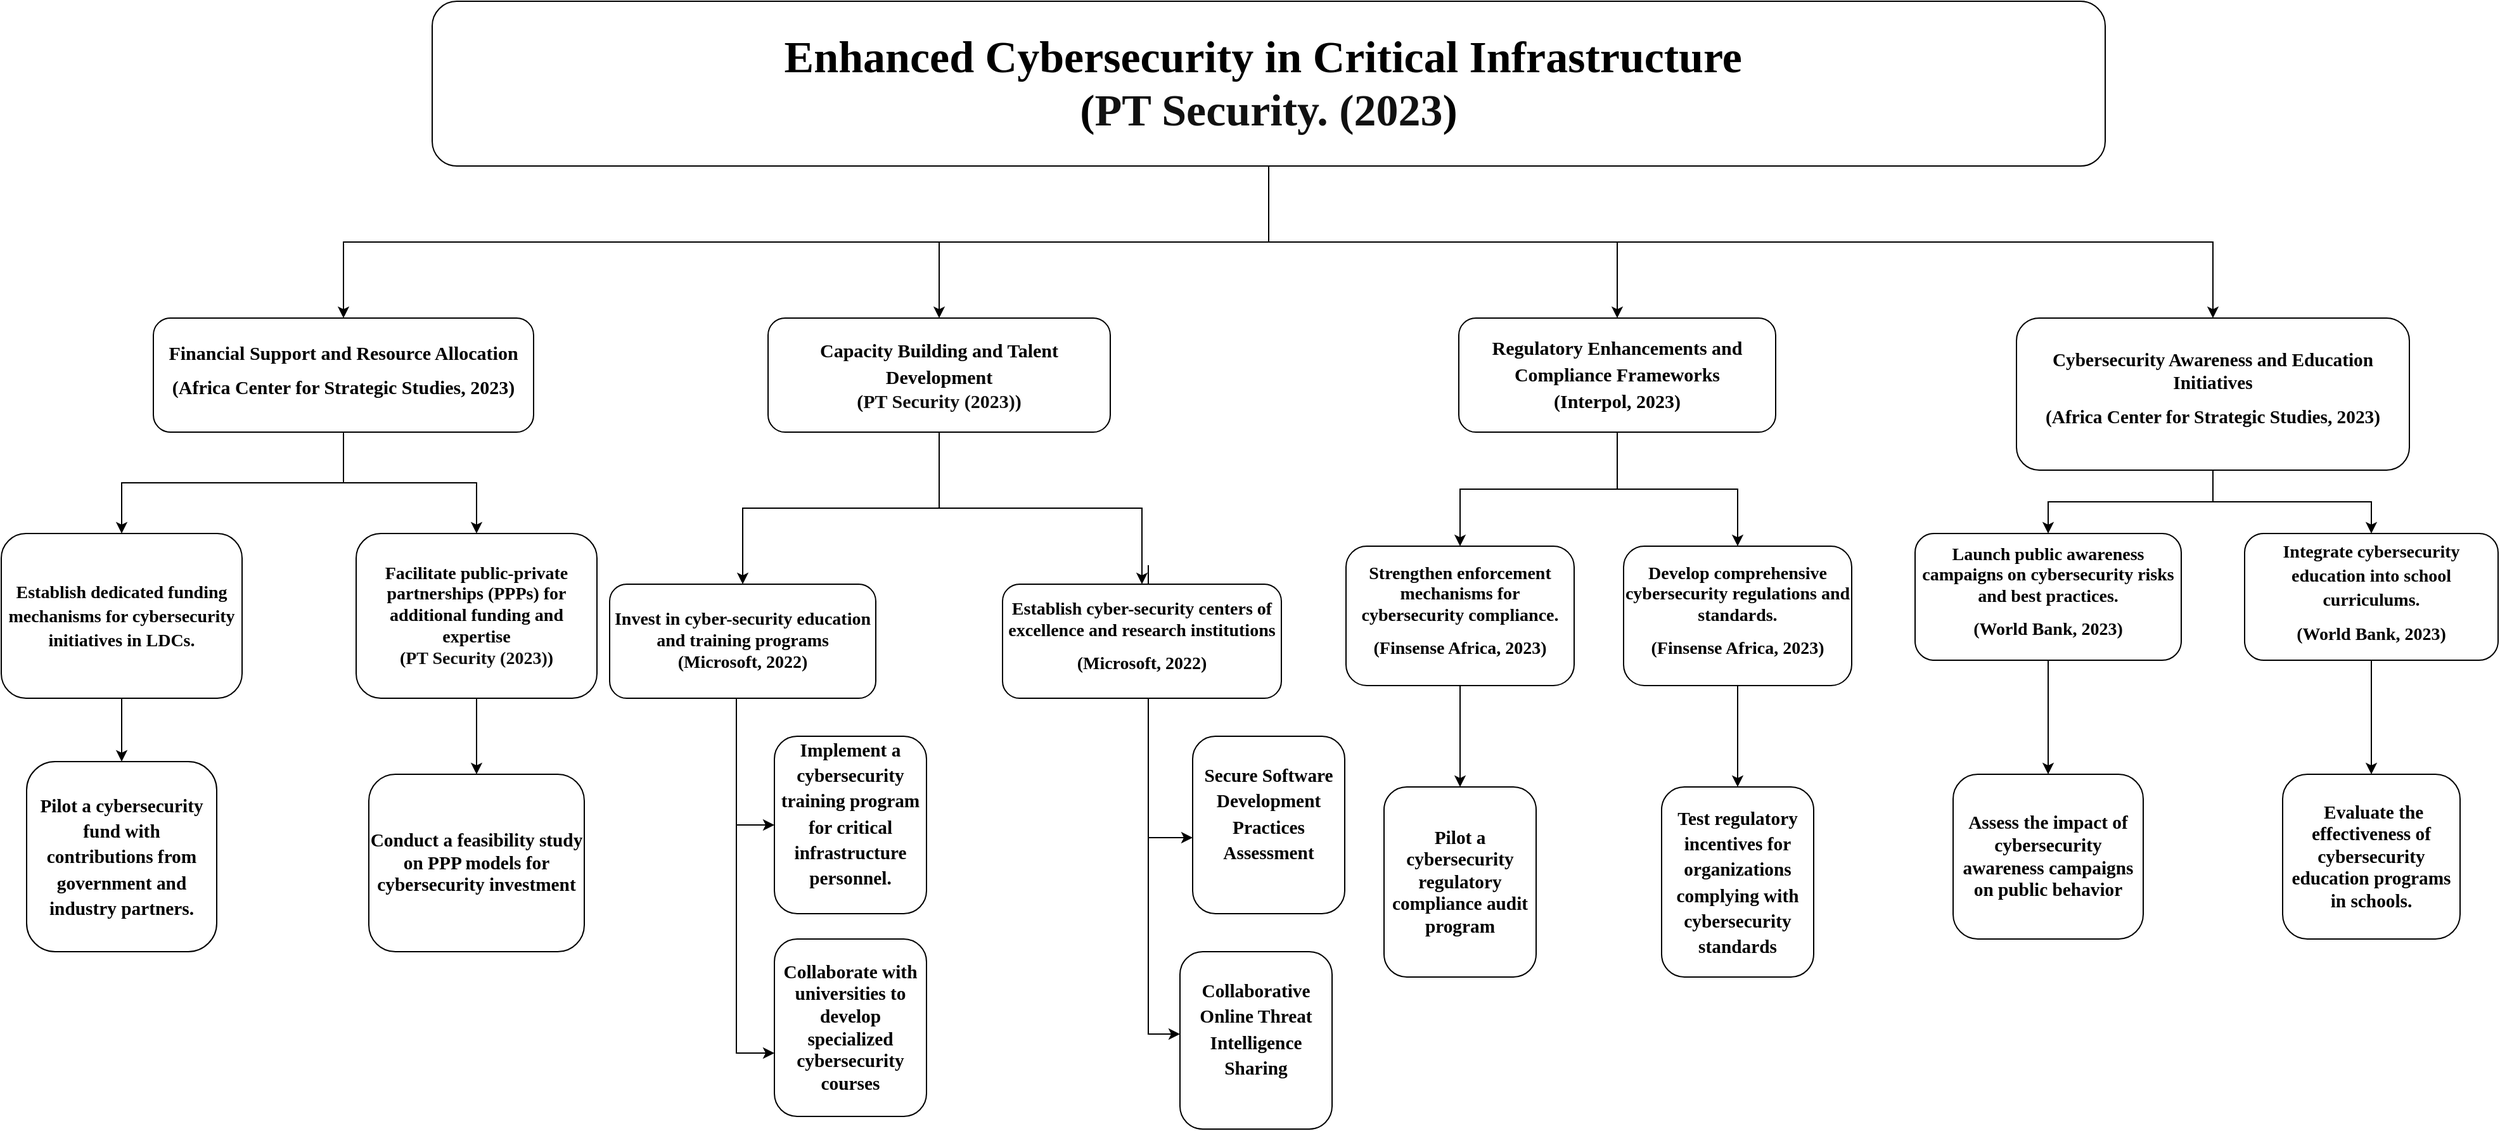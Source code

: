 <mxfile version="24.4.4" type="github">
  <diagram name="Page-1" id="qbcw0_QGkUB2L4nBPmKO">
    <mxGraphModel dx="3080" dy="802" grid="1" gridSize="10" guides="1" tooltips="1" connect="1" arrows="1" fold="1" page="1" pageScale="1" pageWidth="850" pageHeight="1100" background="none" math="0" shadow="0">
      <root>
        <mxCell id="0" />
        <mxCell id="1" parent="0" />
        <mxCell id="e39YhttfQh6g9qLsBfuA-8" value="" style="edgeStyle=orthogonalEdgeStyle;rounded=0;orthogonalLoop=1;jettySize=auto;html=1;fontFamily=Comic Sans MS;fontStyle=1" parent="1" source="e39YhttfQh6g9qLsBfuA-2" target="e39YhttfQh6g9qLsBfuA-7" edge="1">
          <mxGeometry relative="1" as="geometry" />
        </mxCell>
        <mxCell id="e39YhttfQh6g9qLsBfuA-10" value="" style="edgeStyle=orthogonalEdgeStyle;rounded=0;orthogonalLoop=1;jettySize=auto;html=1;fontFamily=Comic Sans MS;fontStyle=1" parent="1" source="e39YhttfQh6g9qLsBfuA-2" target="e39YhttfQh6g9qLsBfuA-9" edge="1">
          <mxGeometry relative="1" as="geometry" />
        </mxCell>
        <mxCell id="e39YhttfQh6g9qLsBfuA-14" value="" style="edgeStyle=orthogonalEdgeStyle;rounded=0;orthogonalLoop=1;jettySize=auto;html=1;fontFamily=Comic Sans MS;fontStyle=1" parent="1" source="e39YhttfQh6g9qLsBfuA-2" target="e39YhttfQh6g9qLsBfuA-13" edge="1">
          <mxGeometry relative="1" as="geometry" />
        </mxCell>
        <mxCell id="e39YhttfQh6g9qLsBfuA-20" value="" style="edgeStyle=orthogonalEdgeStyle;rounded=0;orthogonalLoop=1;jettySize=auto;html=1;fontFamily=Comic Sans MS;fontStyle=1" parent="1" source="e39YhttfQh6g9qLsBfuA-2" target="e39YhttfQh6g9qLsBfuA-19" edge="1">
          <mxGeometry relative="1" as="geometry" />
        </mxCell>
        <mxCell id="e39YhttfQh6g9qLsBfuA-2" value="&lt;span style=&quot;font-size: 35px;&quot; id=&quot;docs-internal-guid-f4f1dec3-7fff-86c7-fe9e-d08dac1e3e18&quot;&gt;&lt;span style=&quot;font-size: 35px; background-color: transparent; font-variant-numeric: normal; font-variant-east-asian: normal; font-variant-alternates: normal; font-variant-position: normal; vertical-align: baseline; white-space-collapse: preserve;&quot;&gt;Enhanced Cybersecurity in Critical Infrastructure &lt;/span&gt;&lt;/span&gt;&lt;div style=&quot;font-size: 35px;&quot;&gt;&lt;span style=&quot;font-size: 35px;&quot;&gt;&lt;span style=&quot;font-size: 35px; background-color: transparent; font-variant-numeric: normal; font-variant-east-asian: normal; font-variant-alternates: normal; font-variant-position: normal; vertical-align: baseline; white-space-collapse: preserve;&quot;&gt;(&lt;/span&gt;&lt;/span&gt;&lt;span style=&quot;background-color: rgb(255, 255, 255); color: rgb(17, 17, 17); font-size: 35px; text-align: left;&quot;&gt;PT Security. (2023&lt;/span&gt;&lt;span style=&quot;background-color: transparent; white-space-collapse: preserve; font-size: 35px;&quot;&gt;)&lt;/span&gt;&lt;/div&gt;" style="whiteSpace=wrap;html=1;gradientDirection=east;rounded=1;fontSize=35;fontFamily=Comic Sans MS;fontStyle=1" parent="1" vertex="1">
          <mxGeometry x="-550" y="30" width="1320" height="130" as="geometry" />
        </mxCell>
        <mxCell id="e39YhttfQh6g9qLsBfuA-34" value="" style="edgeStyle=orthogonalEdgeStyle;rounded=0;orthogonalLoop=1;jettySize=auto;html=1;fontFamily=Comic Sans MS;fontStyle=1" parent="1" source="e39YhttfQh6g9qLsBfuA-7" target="e39YhttfQh6g9qLsBfuA-33" edge="1">
          <mxGeometry relative="1" as="geometry" />
        </mxCell>
        <mxCell id="e39YhttfQh6g9qLsBfuA-36" value="" style="edgeStyle=orthogonalEdgeStyle;rounded=0;orthogonalLoop=1;jettySize=auto;html=1;fontFamily=Comic Sans MS;fontStyle=1" parent="1" source="e39YhttfQh6g9qLsBfuA-7" target="e39YhttfQh6g9qLsBfuA-35" edge="1">
          <mxGeometry relative="1" as="geometry" />
        </mxCell>
        <mxCell id="e39YhttfQh6g9qLsBfuA-7" value="&lt;span style=&quot;font-size: 15px;&quot; id=&quot;docs-internal-guid-b18fc274-7fff-4afe-53f8-195ce8988570&quot;&gt;&lt;p dir=&quot;ltr&quot; style=&quot;line-height: 1.38; margin-top: 0pt; margin-bottom: 0pt; font-size: 15px;&quot;&gt;&lt;span style=&quot;font-size: 15px; background-color: transparent; font-variant-numeric: normal; font-variant-east-asian: normal; font-variant-alternates: normal; font-variant-position: normal; vertical-align: baseline; white-space-collapse: preserve;&quot;&gt;Regulatory Enhancements and Compliance Frameworks&lt;/span&gt;&lt;/p&gt;&lt;p dir=&quot;ltr&quot; style=&quot;line-height: 1.38; margin-top: 0pt; margin-bottom: 0pt; font-size: 15px;&quot;&gt;&lt;span style=&quot;background-color: transparent; font-size: 15px; white-space-collapse: preserve; text-indent: -36pt;&quot;&gt;(Interpol, 2023)&lt;/span&gt;&lt;/p&gt;&lt;/span&gt;" style="whiteSpace=wrap;html=1;gradientDirection=east;rounded=1;fontFamily=Comic Sans MS;fontSize=15;fontStyle=1" parent="1" vertex="1">
          <mxGeometry x="260" y="280" width="250" height="90" as="geometry" />
        </mxCell>
        <mxCell id="e39YhttfQh6g9qLsBfuA-50" value="" style="edgeStyle=orthogonalEdgeStyle;rounded=0;orthogonalLoop=1;jettySize=auto;html=1;fontFamily=Comic Sans MS;fontStyle=1" parent="1" source="e39YhttfQh6g9qLsBfuA-9" target="e39YhttfQh6g9qLsBfuA-49" edge="1">
          <mxGeometry relative="1" as="geometry" />
        </mxCell>
        <mxCell id="e39YhttfQh6g9qLsBfuA-52" value="" style="edgeStyle=orthogonalEdgeStyle;rounded=0;orthogonalLoop=1;jettySize=auto;html=1;fontFamily=Comic Sans MS;fontStyle=1" parent="1" source="e39YhttfQh6g9qLsBfuA-9" target="e39YhttfQh6g9qLsBfuA-51" edge="1">
          <mxGeometry relative="1" as="geometry" />
        </mxCell>
        <mxCell id="e39YhttfQh6g9qLsBfuA-9" value="&lt;span style=&quot;font-size: 15px;&quot; id=&quot;docs-internal-guid-cc9d6333-7fff-6a8c-3ab8-d3a8226ca76d&quot;&gt;&lt;span style=&quot;font-size: 15px; background-color: transparent; font-variant-numeric: normal; font-variant-east-asian: normal; font-variant-alternates: normal; font-variant-position: normal; vertical-align: baseline; white-space-collapse: preserve;&quot;&gt;Financial Support and Resource Allocation&lt;/span&gt;&lt;/span&gt;&lt;div style=&quot;font-size: 15px;&quot;&gt;&lt;span style=&quot;font-size: 15px;&quot; id=&quot;docs-internal-guid-babed1f7-7fff-7fd7-703a-34e5aa5de9e6&quot;&gt;&lt;p dir=&quot;ltr&quot; style=&quot;line-height: 2.4; text-indent: -36pt; margin-top: 0pt; margin-bottom: 0pt; padding: 0pt 0pt 0pt 36pt; font-size: 15px;&quot;&gt;&lt;span style=&quot;background-color: transparent; font-variant-numeric: normal; font-variant-east-asian: normal; font-variant-alternates: normal; font-variant-position: normal; vertical-align: baseline; white-space-collapse: preserve; font-size: 15px;&quot;&gt;&lt;font style=&quot;font-size: 15px;&quot;&gt;(Africa Center for Strategic Studies, 2023)&lt;/font&gt;&lt;/span&gt;&lt;/p&gt;&lt;/span&gt;&lt;/div&gt;" style="whiteSpace=wrap;html=1;gradientDirection=east;rounded=1;fontFamily=Comic Sans MS;fontSize=15;fontStyle=1" parent="1" vertex="1">
          <mxGeometry x="-770" y="280" width="300" height="90" as="geometry" />
        </mxCell>
        <mxCell id="e39YhttfQh6g9qLsBfuA-42" value="" style="edgeStyle=orthogonalEdgeStyle;rounded=0;orthogonalLoop=1;jettySize=auto;html=1;fontFamily=Comic Sans MS;fontStyle=1" parent="1" source="e39YhttfQh6g9qLsBfuA-13" target="e39YhttfQh6g9qLsBfuA-41" edge="1">
          <mxGeometry relative="1" as="geometry" />
        </mxCell>
        <mxCell id="e39YhttfQh6g9qLsBfuA-44" value="" style="edgeStyle=orthogonalEdgeStyle;rounded=0;orthogonalLoop=1;jettySize=auto;html=1;fontFamily=Comic Sans MS;fontStyle=1" parent="1" source="e39YhttfQh6g9qLsBfuA-13" target="e39YhttfQh6g9qLsBfuA-43" edge="1">
          <mxGeometry relative="1" as="geometry" />
        </mxCell>
        <mxCell id="e39YhttfQh6g9qLsBfuA-13" value="&lt;span id=&quot;docs-internal-guid-c67d08ce-7fff-69de-2ffb-74023b6b5d5c&quot;&gt;&lt;span style=&quot;font-size: 11pt; background-color: transparent; font-variant-numeric: normal; font-variant-east-asian: normal; font-variant-alternates: normal; font-variant-position: normal; vertical-align: baseline; white-space-collapse: preserve;&quot;&gt;Cybersecurity Awareness and Education Initiatives&lt;/span&gt;&lt;/span&gt;&lt;div&gt;&lt;span id=&quot;docs-internal-guid-c044168c-7fff-daa0-371e-77d8d1085ccb&quot;&gt;&lt;p style=&quot;line-height:2.4;text-indent: -36pt;margin-top:0pt;margin-bottom:0pt;padding:0pt 0pt 0pt 36pt;&quot; dir=&quot;ltr&quot;&gt;&lt;span style=&quot;font-size: 11pt; background-color: transparent; font-variant-numeric: normal; font-variant-east-asian: normal; font-variant-alternates: normal; font-variant-position: normal; vertical-align: baseline; white-space-collapse: preserve;&quot;&gt;(Africa Center for Strategic Studies, 2023)&lt;/span&gt;&lt;/p&gt;&lt;/span&gt;&lt;/div&gt;" style="whiteSpace=wrap;html=1;gradientDirection=east;rounded=1;fontFamily=Comic Sans MS;fontStyle=1" parent="1" vertex="1">
          <mxGeometry x="700" y="280" width="310" height="120" as="geometry" />
        </mxCell>
        <mxCell id="e39YhttfQh6g9qLsBfuA-22" value="" style="edgeStyle=orthogonalEdgeStyle;rounded=0;orthogonalLoop=1;jettySize=auto;html=1;fontFamily=Comic Sans MS;fontStyle=1" parent="1" source="e39YhttfQh6g9qLsBfuA-19" target="e39YhttfQh6g9qLsBfuA-21" edge="1">
          <mxGeometry relative="1" as="geometry" />
        </mxCell>
        <mxCell id="e39YhttfQh6g9qLsBfuA-24" value="" style="edgeStyle=orthogonalEdgeStyle;rounded=0;orthogonalLoop=1;jettySize=auto;html=1;fontFamily=Comic Sans MS;fontStyle=1" parent="1" source="e39YhttfQh6g9qLsBfuA-19" target="e39YhttfQh6g9qLsBfuA-23" edge="1">
          <mxGeometry relative="1" as="geometry" />
        </mxCell>
        <mxCell id="e39YhttfQh6g9qLsBfuA-19" value="&lt;span style=&quot;font-size: 15px;&quot; id=&quot;docs-internal-guid-990a0c09-7fff-07dc-5c46-0e6442948d26&quot;&gt;&lt;p dir=&quot;ltr&quot; style=&quot;line-height: 1.38; margin-top: 0pt; margin-bottom: 0pt; font-size: 15px;&quot;&gt;&lt;span style=&quot;font-size: 15px; background-color: transparent; font-variant-numeric: normal; font-variant-east-asian: normal; font-variant-alternates: normal; font-variant-position: normal; vertical-align: baseline; white-space-collapse: preserve;&quot;&gt;Capacity Building and Talent Development&lt;/span&gt;&lt;/p&gt;&lt;div style=&quot;font-size: 15px;&quot;&gt;&lt;span style=&quot;font-size: 15px; background-color: transparent; font-variant-numeric: normal; font-variant-east-asian: normal; font-variant-alternates: normal; font-variant-position: normal; vertical-align: baseline; white-space-collapse: preserve;&quot;&gt;(&lt;/span&gt;&lt;span style=&quot;background-color: rgb(255, 255, 255); color: rgb(17, 17, 17); font-size: 15px; text-align: left;&quot;&gt;PT Security (2023)&lt;/span&gt;&lt;span style=&quot;background-color: transparent; font-size: 15px; white-space-collapse: preserve;&quot;&gt;)&lt;/span&gt;&lt;/div&gt;&lt;/span&gt;" style="whiteSpace=wrap;html=1;gradientDirection=east;rounded=1;fontFamily=Comic Sans MS;fontSize=15;fontStyle=1" parent="1" vertex="1">
          <mxGeometry x="-285" y="280" width="270" height="90" as="geometry" />
        </mxCell>
        <mxCell id="e39YhttfQh6g9qLsBfuA-26" value="" style="edgeStyle=orthogonalEdgeStyle;rounded=0;orthogonalLoop=1;jettySize=auto;html=1;fontFamily=Comic Sans MS;fontStyle=1" parent="1" source="e39YhttfQh6g9qLsBfuA-21" target="e39YhttfQh6g9qLsBfuA-25" edge="1">
          <mxGeometry relative="1" as="geometry">
            <Array as="points">
              <mxPoint x="-310" y="680" />
            </Array>
          </mxGeometry>
        </mxCell>
        <mxCell id="e39YhttfQh6g9qLsBfuA-28" value="" style="edgeStyle=orthogonalEdgeStyle;rounded=0;orthogonalLoop=1;jettySize=auto;html=1;fontFamily=Comic Sans MS;fontStyle=1" parent="1" source="e39YhttfQh6g9qLsBfuA-21" target="e39YhttfQh6g9qLsBfuA-27" edge="1">
          <mxGeometry relative="1" as="geometry">
            <Array as="points">
              <mxPoint x="-310" y="860" />
            </Array>
          </mxGeometry>
        </mxCell>
        <mxCell id="e39YhttfQh6g9qLsBfuA-21" value="&lt;span id=&quot;docs-internal-guid-485b95d7-7fff-4483-19b6-c63915ce63f2&quot; style=&quot;font-size: 14px;&quot;&gt;&lt;span style=&quot;font-size: 14px; background-color: transparent; font-variant-numeric: normal; font-variant-east-asian: normal; font-variant-alternates: normal; font-variant-position: normal; vertical-align: baseline; white-space-collapse: preserve;&quot;&gt;Invest in cyber-security education and training programs&lt;/span&gt;&lt;/span&gt;&lt;div style=&quot;font-size: 14px;&quot;&gt;&lt;span style=&quot;background-color: transparent; font-size: 14px; white-space-collapse: preserve; text-indent: -36pt;&quot;&gt;(Microsoft, 2022)&lt;/span&gt;&lt;/div&gt;" style="whiteSpace=wrap;html=1;gradientDirection=east;rounded=1;fontFamily=Comic Sans MS;fontSize=14;fontStyle=1" parent="1" vertex="1">
          <mxGeometry x="-410" y="490" width="210" height="90" as="geometry" />
        </mxCell>
        <mxCell id="e39YhttfQh6g9qLsBfuA-30" value="" style="edgeStyle=orthogonalEdgeStyle;rounded=0;orthogonalLoop=1;jettySize=auto;html=1;fontFamily=Comic Sans MS;fontStyle=1" parent="1" edge="1">
          <mxGeometry relative="1" as="geometry">
            <mxPoint x="15" y="475" as="sourcePoint" />
            <mxPoint x="40" y="845" as="targetPoint" />
            <Array as="points">
              <mxPoint x="15" y="845" />
            </Array>
          </mxGeometry>
        </mxCell>
        <mxCell id="e39YhttfQh6g9qLsBfuA-32" value="" style="edgeStyle=orthogonalEdgeStyle;rounded=0;orthogonalLoop=1;jettySize=auto;html=1;fontFamily=Comic Sans MS;fontStyle=1" parent="1" source="e39YhttfQh6g9qLsBfuA-23" target="e39YhttfQh6g9qLsBfuA-31" edge="1">
          <mxGeometry relative="1" as="geometry">
            <Array as="points">
              <mxPoint x="15" y="690" />
            </Array>
          </mxGeometry>
        </mxCell>
        <mxCell id="e39YhttfQh6g9qLsBfuA-23" value="&lt;span id=&quot;docs-internal-guid-18b46ba3-7fff-d74f-bfe8-685734410107&quot; style=&quot;font-size: 14px;&quot;&gt;&lt;span style=&quot;font-size: 14px; background-color: transparent; font-variant-numeric: normal; font-variant-east-asian: normal; font-variant-alternates: normal; font-variant-position: normal; vertical-align: baseline; white-space-collapse: preserve;&quot;&gt;Establish cyber-security centers of excellence and research institutions&lt;/span&gt;&lt;/span&gt;&lt;div style=&quot;font-size: 14px;&quot;&gt;&lt;span id=&quot;docs-internal-guid-ec48a3c2-7fff-95ab-d851-11cc80c9805e&quot; style=&quot;font-size: 14px;&quot;&gt;&lt;p style=&quot;line-height: 2.4; text-indent: -36pt; margin-top: 0pt; margin-bottom: 0pt; padding: 0pt 0pt 0pt 36pt; font-size: 14px;&quot; dir=&quot;ltr&quot;&gt;&lt;span style=&quot;font-size: 14px; background-color: transparent; font-variant-numeric: normal; font-variant-east-asian: normal; font-variant-alternates: normal; font-variant-position: normal; vertical-align: baseline; white-space-collapse: preserve;&quot;&gt;(Microsoft, 2022)&lt;/span&gt;&lt;/p&gt;&lt;/span&gt;&lt;/div&gt;" style="whiteSpace=wrap;html=1;gradientDirection=east;rounded=1;fontFamily=Comic Sans MS;fontSize=14;fontStyle=1" parent="1" vertex="1">
          <mxGeometry x="-100" y="490" width="220" height="90" as="geometry" />
        </mxCell>
        <mxCell id="e39YhttfQh6g9qLsBfuA-25" value="&lt;span id=&quot;docs-internal-guid-861550bc-7fff-abbb-05d8-247e7f832565&quot;&gt;&lt;p style=&quot;line-height:1.38;margin-top:0pt;margin-bottom:0pt;&quot; dir=&quot;ltr&quot;&gt;&lt;span style=&quot;font-size: 11pt; background-color: transparent; font-variant-numeric: normal; font-variant-east-asian: normal; font-variant-alternates: normal; font-variant-position: normal; vertical-align: baseline; white-space-collapse: preserve;&quot;&gt;Implement a cybersecurity training program for critical infrastructure personnel.&lt;/span&gt;&lt;/p&gt;&lt;div&gt;&lt;span style=&quot;font-size: 11pt; background-color: transparent; font-variant-numeric: normal; font-variant-east-asian: normal; font-variant-alternates: normal; font-variant-position: normal; vertical-align: baseline; white-space-collapse: preserve;&quot;&gt;&lt;br&gt;&lt;/span&gt;&lt;/div&gt;&lt;/span&gt;" style="whiteSpace=wrap;html=1;gradientDirection=east;rounded=1;fontFamily=Comic Sans MS;fontStyle=1" parent="1" vertex="1">
          <mxGeometry x="-280" y="610" width="120" height="140" as="geometry" />
        </mxCell>
        <mxCell id="e39YhttfQh6g9qLsBfuA-27" value="&lt;span id=&quot;docs-internal-guid-a274a397-7fff-2ead-f305-4d36a65ef558&quot;&gt;&lt;span style=&quot;font-size: 11pt; background-color: transparent; font-variant-numeric: normal; font-variant-east-asian: normal; font-variant-alternates: normal; font-variant-position: normal; vertical-align: baseline; white-space-collapse: preserve;&quot;&gt;Collaborate with universities to develop specialized cybersecurity courses&lt;/span&gt;&lt;/span&gt;" style="whiteSpace=wrap;html=1;gradientDirection=east;rounded=1;fontFamily=Comic Sans MS;fontStyle=1" parent="1" vertex="1">
          <mxGeometry x="-280" y="770" width="120" height="140" as="geometry" />
        </mxCell>
        <mxCell id="e39YhttfQh6g9qLsBfuA-29" value="&lt;span id=&quot;docs-internal-guid-a18de563-7fff-5fc9-9cf2-ea263a337493&quot;&gt;&lt;p style=&quot;line-height:1.38;margin-top:0pt;margin-bottom:0pt;&quot; dir=&quot;ltr&quot;&gt;&lt;span style=&quot;font-size: 11pt; background-color: transparent; font-variant-numeric: normal; font-variant-east-asian: normal; font-variant-alternates: normal; font-variant-position: normal; vertical-align: baseline; white-space-collapse: preserve;&quot;&gt;Collaborative Online Threat Intelligence Sharing&lt;/span&gt;&lt;/p&gt;&lt;div&gt;&lt;span style=&quot;font-size: 11pt; background-color: transparent; font-variant-numeric: normal; font-variant-east-asian: normal; font-variant-alternates: normal; font-variant-position: normal; vertical-align: baseline; white-space-collapse: preserve;&quot;&gt;&lt;br&gt;&lt;/span&gt;&lt;/div&gt;&lt;/span&gt;" style="whiteSpace=wrap;html=1;gradientDirection=east;rounded=1;fontFamily=Comic Sans MS;fontStyle=1" parent="1" vertex="1">
          <mxGeometry x="40" y="780" width="120" height="140" as="geometry" />
        </mxCell>
        <mxCell id="e39YhttfQh6g9qLsBfuA-31" value="&lt;span id=&quot;docs-internal-guid-934dd741-7fff-ac54-7cf5-09e80a9506ce&quot;&gt;&lt;p style=&quot;line-height:1.38;margin-top:0pt;margin-bottom:0pt;&quot; dir=&quot;ltr&quot;&gt;&lt;span style=&quot;font-size: 11pt; background-color: transparent; font-variant-numeric: normal; font-variant-east-asian: normal; font-variant-alternates: normal; font-variant-position: normal; vertical-align: baseline; white-space-collapse: preserve;&quot;&gt;Secure Software Development Practices Assessment&lt;/span&gt;&lt;/p&gt;&lt;div&gt;&lt;span style=&quot;font-size: 11pt; background-color: transparent; font-variant-numeric: normal; font-variant-east-asian: normal; font-variant-alternates: normal; font-variant-position: normal; vertical-align: baseline; white-space-collapse: preserve;&quot;&gt;&lt;br&gt;&lt;/span&gt;&lt;/div&gt;&lt;/span&gt;" style="whiteSpace=wrap;html=1;gradientDirection=east;rounded=1;fontFamily=Comic Sans MS;fontStyle=1" parent="1" vertex="1">
          <mxGeometry x="50" y="610" width="120" height="140" as="geometry" />
        </mxCell>
        <mxCell id="e39YhttfQh6g9qLsBfuA-38" value="" style="edgeStyle=orthogonalEdgeStyle;rounded=0;orthogonalLoop=1;jettySize=auto;html=1;fontFamily=Comic Sans MS;fontStyle=1" parent="1" source="e39YhttfQh6g9qLsBfuA-33" target="e39YhttfQh6g9qLsBfuA-37" edge="1">
          <mxGeometry relative="1" as="geometry" />
        </mxCell>
        <mxCell id="e39YhttfQh6g9qLsBfuA-33" value="&lt;span id=&quot;docs-internal-guid-ed263192-7fff-3666-211a-55636b847bee&quot; style=&quot;font-size: 14px;&quot;&gt;&lt;span style=&quot;font-size: 14px; background-color: transparent; font-variant-numeric: normal; font-variant-east-asian: normal; font-variant-alternates: normal; font-variant-position: normal; vertical-align: baseline; white-space-collapse: preserve;&quot;&gt;Strengthen enforcement mechanisms for cybersecurity compliance.&lt;/span&gt;&lt;/span&gt;&lt;div style=&quot;font-size: 14px;&quot;&gt;&lt;span id=&quot;docs-internal-guid-02dee588-7fff-0530-bb25-d3979dab9b3e&quot; style=&quot;font-size: 14px;&quot;&gt;&lt;p style=&quot;line-height: 2.4; text-indent: -36pt; margin-top: 0pt; margin-bottom: 0pt; padding: 0pt 0pt 0pt 36pt; font-size: 14px;&quot; dir=&quot;ltr&quot;&gt;&lt;span style=&quot;font-size: 14px; background-color: transparent; font-variant-numeric: normal; font-variant-east-asian: normal; font-variant-alternates: normal; font-variant-position: normal; vertical-align: baseline; white-space-collapse: preserve;&quot;&gt;(Finsense Africa, 2023)&lt;/span&gt;&lt;/p&gt;&lt;/span&gt;&lt;/div&gt;" style="whiteSpace=wrap;html=1;gradientDirection=east;rounded=1;fontFamily=Comic Sans MS;fontSize=14;fontStyle=1" parent="1" vertex="1">
          <mxGeometry x="171" y="460" width="180" height="110" as="geometry" />
        </mxCell>
        <mxCell id="e39YhttfQh6g9qLsBfuA-40" value="" style="edgeStyle=orthogonalEdgeStyle;rounded=0;orthogonalLoop=1;jettySize=auto;html=1;fontFamily=Comic Sans MS;fontStyle=1" parent="1" source="e39YhttfQh6g9qLsBfuA-35" target="e39YhttfQh6g9qLsBfuA-39" edge="1">
          <mxGeometry relative="1" as="geometry" />
        </mxCell>
        <mxCell id="e39YhttfQh6g9qLsBfuA-35" value="&lt;span id=&quot;docs-internal-guid-513995c7-7fff-01c9-d99b-1a55456af1bd&quot; style=&quot;font-size: 14px;&quot;&gt;&lt;span style=&quot;font-size: 14px; background-color: transparent; font-variant-numeric: normal; font-variant-east-asian: normal; font-variant-alternates: normal; font-variant-position: normal; vertical-align: baseline; white-space-collapse: preserve;&quot;&gt;Develop comprehensive cybersecurity regulations and standards.&lt;/span&gt;&lt;/span&gt;&lt;div style=&quot;font-size: 14px;&quot;&gt;&lt;span id=&quot;docs-internal-guid-02dee588-7fff-0530-bb25-d3979dab9b3e&quot; style=&quot;font-size: 14px;&quot;&gt;&lt;p style=&quot;line-height: 2.4; text-indent: -36pt; margin-top: 0pt; margin-bottom: 0pt; padding: 0pt 0pt 0pt 36pt; font-size: 14px;&quot; dir=&quot;ltr&quot;&gt;&lt;span style=&quot;font-size: 14px; background-color: transparent; font-variant-numeric: normal; font-variant-east-asian: normal; font-variant-alternates: normal; font-variant-position: normal; vertical-align: baseline; white-space-collapse: preserve;&quot;&gt;(Finsense Africa, 2023)&lt;/span&gt;&lt;/p&gt;&lt;/span&gt;&lt;/div&gt;" style="whiteSpace=wrap;html=1;gradientDirection=east;rounded=1;fontFamily=Comic Sans MS;fontSize=14;fontStyle=1" parent="1" vertex="1">
          <mxGeometry x="390" y="460" width="180" height="110" as="geometry" />
        </mxCell>
        <mxCell id="e39YhttfQh6g9qLsBfuA-37" value="&lt;span id=&quot;docs-internal-guid-ce5683f2-7fff-e18b-a923-ddcb51da9e7b&quot;&gt;&lt;span style=&quot;font-size: 11pt; background-color: transparent; font-variant-numeric: normal; font-variant-east-asian: normal; font-variant-alternates: normal; font-variant-position: normal; vertical-align: baseline; white-space-collapse: preserve;&quot;&gt;Pilot a cybersecurity regulatory compliance audit program&lt;/span&gt;&lt;/span&gt;" style="whiteSpace=wrap;html=1;gradientDirection=east;rounded=1;fontFamily=Comic Sans MS;fontStyle=1" parent="1" vertex="1">
          <mxGeometry x="201" y="650" width="120" height="150" as="geometry" />
        </mxCell>
        <mxCell id="e39YhttfQh6g9qLsBfuA-39" value="&lt;span id=&quot;docs-internal-guid-d0e1a502-7fff-ab43-f309-67176f202d0d&quot;&gt;&lt;p style=&quot;line-height:1.38;margin-top:0pt;margin-bottom:0pt;&quot; dir=&quot;ltr&quot;&gt;&lt;span style=&quot;font-size: 11pt; background-color: transparent; font-variant-numeric: normal; font-variant-east-asian: normal; font-variant-alternates: normal; font-variant-position: normal; vertical-align: baseline; white-space-collapse: preserve;&quot;&gt;Test regulatory incentives for organizations complying with cybersecurity standards&lt;/span&gt;&lt;/p&gt;&lt;/span&gt;" style="whiteSpace=wrap;html=1;gradientDirection=east;rounded=1;fontFamily=Comic Sans MS;fontStyle=1" parent="1" vertex="1">
          <mxGeometry x="420" y="650" width="120" height="150" as="geometry" />
        </mxCell>
        <mxCell id="e39YhttfQh6g9qLsBfuA-46" value="" style="edgeStyle=orthogonalEdgeStyle;rounded=0;orthogonalLoop=1;jettySize=auto;html=1;fontFamily=Comic Sans MS;fontStyle=1" parent="1" source="e39YhttfQh6g9qLsBfuA-41" target="e39YhttfQh6g9qLsBfuA-45" edge="1">
          <mxGeometry relative="1" as="geometry" />
        </mxCell>
        <mxCell id="e39YhttfQh6g9qLsBfuA-41" value="&lt;span id=&quot;docs-internal-guid-cf354e25-7fff-c3ef-3a1c-7660bfa89c8e&quot; style=&quot;font-size: 14px;&quot;&gt;&lt;span style=&quot;font-size: 14px; background-color: transparent; font-variant-numeric: normal; font-variant-east-asian: normal; font-variant-alternates: normal; font-variant-position: normal; vertical-align: baseline; white-space-collapse: preserve;&quot;&gt;Launch public awareness campaigns on cybersecurity risks and best practices.&lt;/span&gt;&lt;/span&gt;&lt;div style=&quot;font-size: 14px;&quot;&gt;&lt;span id=&quot;docs-internal-guid-8b241f7d-7fff-682a-3167-2cd9529bd88e&quot; style=&quot;font-size: 14px;&quot;&gt;&lt;p style=&quot;line-height: 2.4; text-indent: -36pt; margin-top: 0pt; margin-bottom: 0pt; padding: 0pt 0pt 0pt 36pt; font-size: 14px;&quot; dir=&quot;ltr&quot;&gt;&lt;span style=&quot;font-size: 14px; background-color: transparent; font-variant-numeric: normal; font-variant-east-asian: normal; font-variant-alternates: normal; font-variant-position: normal; vertical-align: baseline; white-space-collapse: preserve;&quot;&gt;(World Bank, 2023)&lt;/span&gt;&lt;/p&gt;&lt;/span&gt;&lt;/div&gt;" style="whiteSpace=wrap;html=1;gradientDirection=east;rounded=1;fontFamily=Comic Sans MS;fontSize=14;fontStyle=1" parent="1" vertex="1">
          <mxGeometry x="620" y="450" width="210" height="100" as="geometry" />
        </mxCell>
        <mxCell id="e39YhttfQh6g9qLsBfuA-48" value="" style="edgeStyle=orthogonalEdgeStyle;rounded=0;orthogonalLoop=1;jettySize=auto;html=1;fontFamily=Comic Sans MS;fontStyle=1" parent="1" source="e39YhttfQh6g9qLsBfuA-43" target="e39YhttfQh6g9qLsBfuA-47" edge="1">
          <mxGeometry relative="1" as="geometry" />
        </mxCell>
        <mxCell id="e39YhttfQh6g9qLsBfuA-43" value="&lt;span id=&quot;docs-internal-guid-c8c7d9c8-7fff-d447-547a-dbfac3b9292c&quot; style=&quot;font-size: 14px;&quot;&gt;&lt;p style=&quot;line-height: 1.38; margin-top: 0pt; margin-bottom: 0pt; font-size: 14px;&quot; dir=&quot;ltr&quot;&gt;&lt;span style=&quot;font-size: 14px; background-color: transparent; font-variant-numeric: normal; font-variant-east-asian: normal; font-variant-alternates: normal; font-variant-position: normal; vertical-align: baseline; white-space-collapse: preserve;&quot;&gt;Integrate cybersecurity education into school curriculums.&lt;/span&gt;&lt;/p&gt;&lt;p style=&quot;line-height: 1.38; margin-top: 0pt; margin-bottom: 0pt; font-size: 14px;&quot; dir=&quot;ltr&quot;&gt;&lt;span style=&quot;font-size: 14px; background-color: transparent; font-variant-numeric: normal; font-variant-east-asian: normal; font-variant-alternates: normal; font-variant-position: normal; vertical-align: baseline; white-space-collapse: preserve;&quot;&gt;&lt;span id=&quot;docs-internal-guid-8b241f7d-7fff-682a-3167-2cd9529bd88e&quot; style=&quot;font-size: 14px;&quot;&gt;&lt;/span&gt;&lt;/span&gt;&lt;/p&gt;&lt;p style=&quot;line-height: 2.4; text-indent: -36pt; margin-top: 0pt; margin-bottom: 0pt; padding: 0pt 0pt 0pt 36pt; font-size: 14px;&quot; dir=&quot;ltr&quot;&gt;&lt;span style=&quot;font-size: 14px; color: rgb(0, 0, 0); background-color: transparent; font-style: normal; font-variant: normal; text-decoration: none; vertical-align: baseline; white-space: pre-wrap;&quot;&gt;(World Bank, 2023)&lt;/span&gt;&lt;/p&gt;&lt;/span&gt;" style="whiteSpace=wrap;html=1;gradientDirection=east;rounded=1;fontFamily=Comic Sans MS;fontSize=14;fontStyle=1" parent="1" vertex="1">
          <mxGeometry x="880" y="450" width="200" height="100" as="geometry" />
        </mxCell>
        <mxCell id="e39YhttfQh6g9qLsBfuA-45" value="&lt;span id=&quot;docs-internal-guid-0482f464-7fff-a9f4-48f2-db3c558f9bbc&quot;&gt;&lt;span style=&quot;font-size: 11pt; background-color: transparent; font-variant-numeric: normal; font-variant-east-asian: normal; font-variant-alternates: normal; font-variant-position: normal; vertical-align: baseline; white-space-collapse: preserve;&quot;&gt;Assess the impact of cybersecurity awareness campaigns on public behavior&lt;/span&gt;&lt;/span&gt;" style="whiteSpace=wrap;html=1;gradientDirection=east;rounded=1;fontFamily=Comic Sans MS;fontStyle=1" parent="1" vertex="1">
          <mxGeometry x="650" y="640" width="150" height="130" as="geometry" />
        </mxCell>
        <mxCell id="e39YhttfQh6g9qLsBfuA-47" value="&lt;span id=&quot;docs-internal-guid-2e34db33-7fff-ea21-81cc-e6a39b920216&quot;&gt;&lt;span style=&quot;font-size: 11pt; background-color: transparent; font-variant-numeric: normal; font-variant-east-asian: normal; font-variant-alternates: normal; font-variant-position: normal; vertical-align: baseline; white-space-collapse: preserve;&quot;&gt;&amp;nbsp;Evaluate the effectiveness of cybersecurity education programs in schools.&lt;/span&gt;&lt;/span&gt;" style="whiteSpace=wrap;html=1;gradientDirection=east;rounded=1;fontFamily=Comic Sans MS;fontStyle=1" parent="1" vertex="1">
          <mxGeometry x="910" y="640" width="140" height="130" as="geometry" />
        </mxCell>
        <mxCell id="e39YhttfQh6g9qLsBfuA-57" value="" style="edgeStyle=orthogonalEdgeStyle;rounded=0;orthogonalLoop=1;jettySize=auto;html=1;fontFamily=Comic Sans MS;fontStyle=1" parent="1" source="e39YhttfQh6g9qLsBfuA-49" target="e39YhttfQh6g9qLsBfuA-56" edge="1">
          <mxGeometry relative="1" as="geometry" />
        </mxCell>
        <mxCell id="e39YhttfQh6g9qLsBfuA-49" value="&lt;span id=&quot;docs-internal-guid-2f7bb394-7fff-3855-d8e7-b69b01903676&quot; style=&quot;font-size: 14px;&quot;&gt;&lt;p style=&quot;line-height: 1.38; margin-top: 0pt; margin-bottom: 0pt; font-size: 14px;&quot; dir=&quot;ltr&quot;&gt;&lt;span style=&quot;font-size: 14px; background-color: transparent; font-variant-numeric: normal; font-variant-east-asian: normal; font-variant-alternates: normal; font-variant-position: normal; vertical-align: baseline; white-space-collapse: preserve;&quot;&gt;Establish dedicated funding mechanisms for cybersecurity initiatives in LDCs.&lt;/span&gt;&lt;/p&gt;&lt;/span&gt;" style="whiteSpace=wrap;html=1;gradientDirection=east;rounded=1;fontFamily=Comic Sans MS;fontSize=14;fontStyle=1" parent="1" vertex="1">
          <mxGeometry x="-890" y="450" width="190" height="130" as="geometry" />
        </mxCell>
        <mxCell id="e39YhttfQh6g9qLsBfuA-54" value="" style="edgeStyle=orthogonalEdgeStyle;rounded=0;orthogonalLoop=1;jettySize=auto;html=1;fontFamily=Comic Sans MS;fontStyle=1" parent="1" source="e39YhttfQh6g9qLsBfuA-51" target="e39YhttfQh6g9qLsBfuA-53" edge="1">
          <mxGeometry relative="1" as="geometry" />
        </mxCell>
        <mxCell id="e39YhttfQh6g9qLsBfuA-51" value="&lt;span id=&quot;docs-internal-guid-90c6f7d4-7fff-41e3-8f56-fdc69a248659&quot; style=&quot;font-size: 14px;&quot;&gt;&lt;span style=&quot;font-size: 14px; background-color: transparent; font-variant-numeric: normal; font-variant-east-asian: normal; font-variant-alternates: normal; font-variant-position: normal; vertical-align: baseline; white-space-collapse: preserve;&quot;&gt;Facilitate public-private partnerships (PPPs) for additional funding and expertise&lt;/span&gt;&lt;/span&gt;&lt;div style=&quot;font-size: 14px;&quot;&gt;&lt;span style=&quot;font-variant-numeric: normal; font-variant-east-asian: normal; font-variant-alternates: normal; font-variant-position: normal; white-space-collapse: preserve; background-color: transparent; font-size: 14px; vertical-align: baseline;&quot;&gt;(&lt;/span&gt;&lt;span style=&quot;background-color: rgb(255, 255, 255); color: rgb(17, 17, 17); font-size: 14px; text-align: left;&quot;&gt;PT Security (2023)&lt;/span&gt;&lt;span style=&quot;white-space-collapse: preserve; background-color: transparent; font-size: 14px;&quot;&gt;)&lt;/span&gt;&lt;span style=&quot;font-size: 14px;&quot;&gt;&lt;span style=&quot;font-size: 14px; background-color: transparent; font-variant-numeric: normal; font-variant-east-asian: normal; font-variant-alternates: normal; font-variant-position: normal; vertical-align: baseline; white-space-collapse: preserve;&quot;&gt;&lt;br style=&quot;font-size: 14px;&quot;&gt;&lt;/span&gt;&lt;/span&gt;&lt;/div&gt;" style="whiteSpace=wrap;html=1;gradientDirection=east;rounded=1;fontFamily=Comic Sans MS;fontSize=14;fontStyle=1" parent="1" vertex="1">
          <mxGeometry x="-610" y="450" width="190" height="130" as="geometry" />
        </mxCell>
        <mxCell id="e39YhttfQh6g9qLsBfuA-53" value="&lt;span id=&quot;docs-internal-guid-cb253c04-7fff-3789-d064-6e96a74ed2ee&quot;&gt;&lt;span style=&quot;font-size: 11pt; background-color: transparent; font-variant-numeric: normal; font-variant-east-asian: normal; font-variant-alternates: normal; font-variant-position: normal; vertical-align: baseline; white-space-collapse: preserve;&quot;&gt;Conduct a feasibility study on PPP models for cybersecurity investment&lt;/span&gt;&lt;/span&gt;" style="whiteSpace=wrap;html=1;gradientDirection=east;rounded=1;fontFamily=Comic Sans MS;fontStyle=1" parent="1" vertex="1">
          <mxGeometry x="-600" y="640" width="170" height="140" as="geometry" />
        </mxCell>
        <mxCell id="e39YhttfQh6g9qLsBfuA-56" value="&lt;span id=&quot;docs-internal-guid-68546e77-7fff-a527-8d31-925bb36ac889&quot;&gt;&lt;p style=&quot;line-height:1.38;margin-top:0pt;margin-bottom:0pt;&quot; dir=&quot;ltr&quot;&gt;&lt;span style=&quot;font-size: 11pt; background-color: transparent; font-variant-numeric: normal; font-variant-east-asian: normal; font-variant-alternates: normal; font-variant-position: normal; vertical-align: baseline; white-space-collapse: preserve;&quot;&gt;Pilot a cybersecurity fund with contributions from government and industry partners.&lt;/span&gt;&lt;/p&gt;&lt;/span&gt;" style="whiteSpace=wrap;html=1;gradientDirection=east;rounded=1;fontFamily=Comic Sans MS;fontStyle=1" parent="1" vertex="1">
          <mxGeometry x="-870" y="630" width="150" height="150" as="geometry" />
        </mxCell>
        <mxCell id="e39YhttfQh6g9qLsBfuA-58" style="edgeStyle=orthogonalEdgeStyle;rounded=0;orthogonalLoop=1;jettySize=auto;html=1;exitX=0.5;exitY=1;exitDx=0;exitDy=0;fontFamily=Comic Sans MS;fontStyle=1" parent="1" source="e39YhttfQh6g9qLsBfuA-56" target="e39YhttfQh6g9qLsBfuA-56" edge="1">
          <mxGeometry relative="1" as="geometry" />
        </mxCell>
      </root>
    </mxGraphModel>
  </diagram>
</mxfile>
